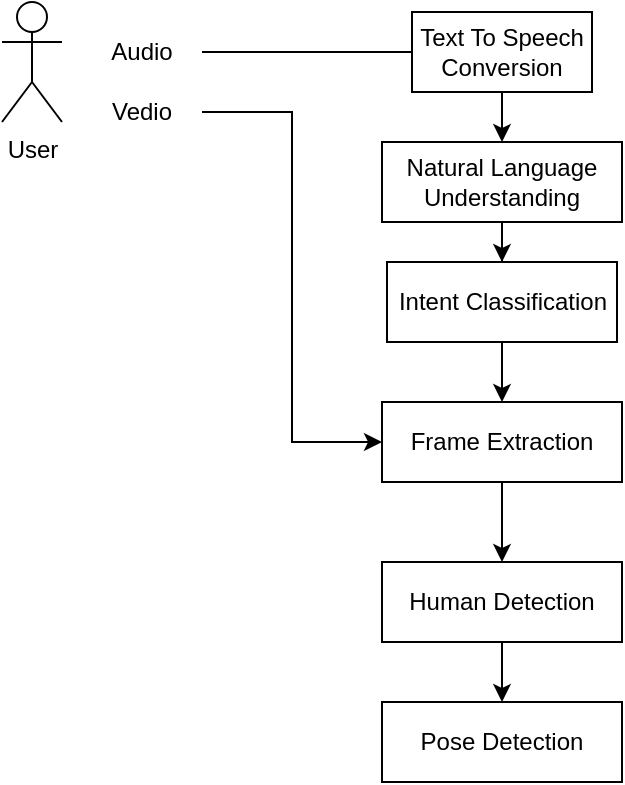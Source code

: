 <mxfile version="20.8.3" type="github">
  <diagram id="N-40P0ZU63dNKIUNeumF" name="Page-1">
    <mxGraphModel dx="806" dy="495" grid="1" gridSize="10" guides="1" tooltips="1" connect="1" arrows="1" fold="1" page="1" pageScale="1" pageWidth="850" pageHeight="1100" math="0" shadow="0">
      <root>
        <mxCell id="0" />
        <mxCell id="1" parent="0" />
        <mxCell id="4Z1Bi0nMA920jdA1TjBO-1" value="User" style="shape=umlActor;verticalLabelPosition=bottom;verticalAlign=top;html=1;outlineConnect=0;" vertex="1" parent="1">
          <mxGeometry x="60" y="40" width="30" height="60" as="geometry" />
        </mxCell>
        <mxCell id="4Z1Bi0nMA920jdA1TjBO-8" value="" style="edgeStyle=orthogonalEdgeStyle;rounded=0;orthogonalLoop=1;jettySize=auto;html=1;entryX=0;entryY=0.5;entryDx=0;entryDy=0;" edge="1" parent="1" source="4Z1Bi0nMA920jdA1TjBO-5" target="4Z1Bi0nMA920jdA1TjBO-7">
          <mxGeometry relative="1" as="geometry">
            <mxPoint x="210" y="70" as="targetPoint" />
            <Array as="points">
              <mxPoint x="350" y="65" />
            </Array>
          </mxGeometry>
        </mxCell>
        <mxCell id="4Z1Bi0nMA920jdA1TjBO-5" value="Audio" style="text;html=1;strokeColor=none;fillColor=none;align=center;verticalAlign=middle;whiteSpace=wrap;rounded=0;" vertex="1" parent="1">
          <mxGeometry x="100" y="50" width="60" height="30" as="geometry" />
        </mxCell>
        <mxCell id="4Z1Bi0nMA920jdA1TjBO-21" style="edgeStyle=orthogonalEdgeStyle;rounded=0;orthogonalLoop=1;jettySize=auto;html=1;entryX=0;entryY=0.5;entryDx=0;entryDy=0;" edge="1" parent="1" source="4Z1Bi0nMA920jdA1TjBO-6" target="4Z1Bi0nMA920jdA1TjBO-12">
          <mxGeometry relative="1" as="geometry" />
        </mxCell>
        <mxCell id="4Z1Bi0nMA920jdA1TjBO-6" value="Vedio" style="text;html=1;strokeColor=none;fillColor=none;align=center;verticalAlign=middle;whiteSpace=wrap;rounded=0;" vertex="1" parent="1">
          <mxGeometry x="100" y="80" width="60" height="30" as="geometry" />
        </mxCell>
        <mxCell id="4Z1Bi0nMA920jdA1TjBO-20" style="edgeStyle=orthogonalEdgeStyle;rounded=0;orthogonalLoop=1;jettySize=auto;html=1;entryX=0.5;entryY=0;entryDx=0;entryDy=0;" edge="1" parent="1" source="4Z1Bi0nMA920jdA1TjBO-7" target="4Z1Bi0nMA920jdA1TjBO-17">
          <mxGeometry relative="1" as="geometry" />
        </mxCell>
        <mxCell id="4Z1Bi0nMA920jdA1TjBO-7" value="Text To Speech Conversion" style="rounded=0;whiteSpace=wrap;html=1;" vertex="1" parent="1">
          <mxGeometry x="265" y="45" width="90" height="40" as="geometry" />
        </mxCell>
        <mxCell id="4Z1Bi0nMA920jdA1TjBO-13" value="" style="edgeStyle=orthogonalEdgeStyle;rounded=0;orthogonalLoop=1;jettySize=auto;html=1;" edge="1" parent="1" source="4Z1Bi0nMA920jdA1TjBO-10" target="4Z1Bi0nMA920jdA1TjBO-12">
          <mxGeometry relative="1" as="geometry" />
        </mxCell>
        <mxCell id="4Z1Bi0nMA920jdA1TjBO-10" value="Intent Classification" style="whiteSpace=wrap;html=1;" vertex="1" parent="1">
          <mxGeometry x="252.5" y="170" width="115" height="40" as="geometry" />
        </mxCell>
        <mxCell id="4Z1Bi0nMA920jdA1TjBO-23" value="" style="edgeStyle=orthogonalEdgeStyle;rounded=0;orthogonalLoop=1;jettySize=auto;html=1;" edge="1" parent="1" source="4Z1Bi0nMA920jdA1TjBO-12" target="4Z1Bi0nMA920jdA1TjBO-22">
          <mxGeometry relative="1" as="geometry" />
        </mxCell>
        <mxCell id="4Z1Bi0nMA920jdA1TjBO-12" value="Frame Extraction" style="whiteSpace=wrap;html=1;" vertex="1" parent="1">
          <mxGeometry x="250" y="240" width="120" height="40" as="geometry" />
        </mxCell>
        <mxCell id="4Z1Bi0nMA920jdA1TjBO-19" style="edgeStyle=orthogonalEdgeStyle;rounded=0;orthogonalLoop=1;jettySize=auto;html=1;entryX=0.5;entryY=0;entryDx=0;entryDy=0;" edge="1" parent="1" source="4Z1Bi0nMA920jdA1TjBO-17" target="4Z1Bi0nMA920jdA1TjBO-10">
          <mxGeometry relative="1" as="geometry" />
        </mxCell>
        <mxCell id="4Z1Bi0nMA920jdA1TjBO-17" value="Natural Language Understanding" style="rounded=0;whiteSpace=wrap;html=1;" vertex="1" parent="1">
          <mxGeometry x="250" y="110" width="120" height="40" as="geometry" />
        </mxCell>
        <mxCell id="4Z1Bi0nMA920jdA1TjBO-25" value="" style="edgeStyle=orthogonalEdgeStyle;rounded=0;orthogonalLoop=1;jettySize=auto;html=1;" edge="1" parent="1" source="4Z1Bi0nMA920jdA1TjBO-22" target="4Z1Bi0nMA920jdA1TjBO-24">
          <mxGeometry relative="1" as="geometry" />
        </mxCell>
        <mxCell id="4Z1Bi0nMA920jdA1TjBO-22" value="Human Detection" style="whiteSpace=wrap;html=1;" vertex="1" parent="1">
          <mxGeometry x="250" y="320" width="120" height="40" as="geometry" />
        </mxCell>
        <mxCell id="4Z1Bi0nMA920jdA1TjBO-24" value="Pose Detection" style="whiteSpace=wrap;html=1;" vertex="1" parent="1">
          <mxGeometry x="250" y="390" width="120" height="40" as="geometry" />
        </mxCell>
      </root>
    </mxGraphModel>
  </diagram>
</mxfile>
